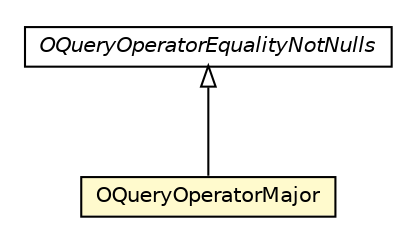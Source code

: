#!/usr/local/bin/dot
#
# Class diagram 
# Generated by UMLGraph version R5_6-24-gf6e263 (http://www.umlgraph.org/)
#

digraph G {
	edge [fontname="Helvetica",fontsize=10,labelfontname="Helvetica",labelfontsize=10];
	node [fontname="Helvetica",fontsize=10,shape=plaintext];
	nodesep=0.25;
	ranksep=0.5;
	// com.orientechnologies.orient.core.sql.operator.OQueryOperatorMajor
	c2898817 [label=<<table title="com.orientechnologies.orient.core.sql.operator.OQueryOperatorMajor" border="0" cellborder="1" cellspacing="0" cellpadding="2" port="p" bgcolor="lemonChiffon" href="./OQueryOperatorMajor.html">
		<tr><td><table border="0" cellspacing="0" cellpadding="1">
<tr><td align="center" balign="center"> OQueryOperatorMajor </td></tr>
		</table></td></tr>
		</table>>, URL="./OQueryOperatorMajor.html", fontname="Helvetica", fontcolor="black", fontsize=10.0];
	// com.orientechnologies.orient.core.sql.operator.OQueryOperatorEqualityNotNulls
	c2898824 [label=<<table title="com.orientechnologies.orient.core.sql.operator.OQueryOperatorEqualityNotNulls" border="0" cellborder="1" cellspacing="0" cellpadding="2" port="p" href="./OQueryOperatorEqualityNotNulls.html">
		<tr><td><table border="0" cellspacing="0" cellpadding="1">
<tr><td align="center" balign="center"><font face="Helvetica-Oblique"> OQueryOperatorEqualityNotNulls </font></td></tr>
		</table></td></tr>
		</table>>, URL="./OQueryOperatorEqualityNotNulls.html", fontname="Helvetica", fontcolor="black", fontsize=10.0];
	//com.orientechnologies.orient.core.sql.operator.OQueryOperatorMajor extends com.orientechnologies.orient.core.sql.operator.OQueryOperatorEqualityNotNulls
	c2898824:p -> c2898817:p [dir=back,arrowtail=empty];
}

